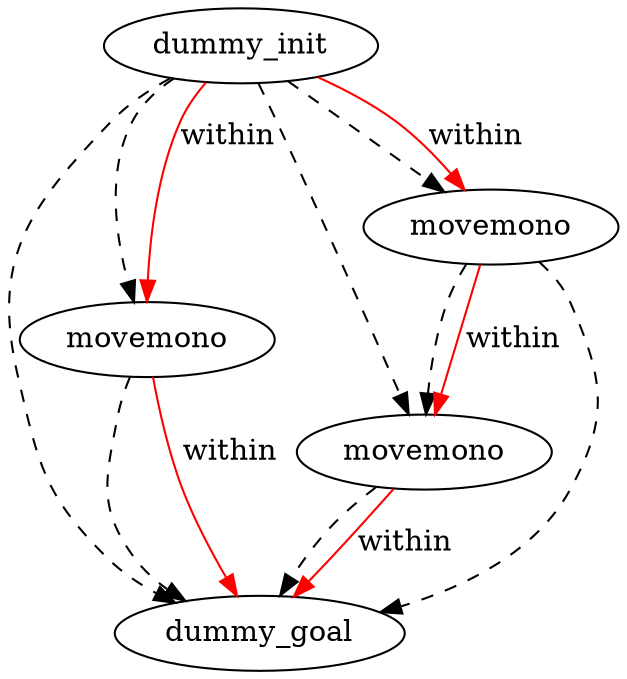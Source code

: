 digraph {
	"ea9987d2-f6da-52d3-0da3-17212cac90a7" [label=dummy_init]
	"6fcf1946-3801-b8a8-df29-3bbf7dcef02b" [label=dummy_goal]
	"4a9fd116-1ab1-441d-972e-5d09f67356f9" [label=movemono]
	"60ebefc9-94a5-7da4-c75f-abdccda3faa2" [label=movemono]
	"e7b5e004-eb94-28da-74b9-37475ae7039d" [label=movemono]
	"ea9987d2-f6da-52d3-0da3-17212cac90a7" -> "60ebefc9-94a5-7da4-c75f-abdccda3faa2" [color=black style=dashed]
	"ea9987d2-f6da-52d3-0da3-17212cac90a7" -> "6fcf1946-3801-b8a8-df29-3bbf7dcef02b" [color=black style=dashed]
	"4a9fd116-1ab1-441d-972e-5d09f67356f9" -> "6fcf1946-3801-b8a8-df29-3bbf7dcef02b" [color=black style=dashed]
	"ea9987d2-f6da-52d3-0da3-17212cac90a7" -> "e7b5e004-eb94-28da-74b9-37475ae7039d" [color=black style=dashed]
	"60ebefc9-94a5-7da4-c75f-abdccda3faa2" -> "6fcf1946-3801-b8a8-df29-3bbf7dcef02b" [color=black style=dashed]
	"e7b5e004-eb94-28da-74b9-37475ae7039d" -> "60ebefc9-94a5-7da4-c75f-abdccda3faa2" [color=black style=dashed]
	"e7b5e004-eb94-28da-74b9-37475ae7039d" -> "6fcf1946-3801-b8a8-df29-3bbf7dcef02b" [color=black style=dashed]
	"ea9987d2-f6da-52d3-0da3-17212cac90a7" -> "4a9fd116-1ab1-441d-972e-5d09f67356f9" [color=black style=dashed]
	"ea9987d2-f6da-52d3-0da3-17212cac90a7" -> "e7b5e004-eb94-28da-74b9-37475ae7039d" [label=within color=red]
	"ea9987d2-f6da-52d3-0da3-17212cac90a7" -> "4a9fd116-1ab1-441d-972e-5d09f67356f9" [label=within color=red]
	"e7b5e004-eb94-28da-74b9-37475ae7039d" -> "60ebefc9-94a5-7da4-c75f-abdccda3faa2" [label=within color=red]
	"60ebefc9-94a5-7da4-c75f-abdccda3faa2" -> "6fcf1946-3801-b8a8-df29-3bbf7dcef02b" [label=within color=red]
	"4a9fd116-1ab1-441d-972e-5d09f67356f9" -> "6fcf1946-3801-b8a8-df29-3bbf7dcef02b" [label=within color=red]
}
